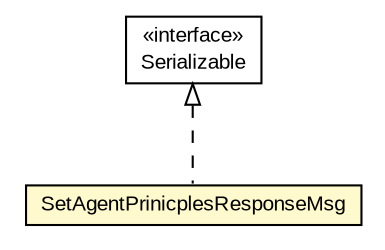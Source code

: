 #!/usr/local/bin/dot
#
# Class diagram 
# Generated by UMLGraph version R5_6-24-gf6e263 (http://www.umlgraph.org/)
#

digraph G {
	edge [fontname="arial",fontsize=10,labelfontname="arial",labelfontsize=10];
	node [fontname="arial",fontsize=10,shape=plaintext];
	nodesep=0.25;
	ranksep=0.5;
	// org.miloss.fgsms.services.interfaces.policyconfiguration.SetAgentPrinicplesResponseMsg
	c1078273 [label=<<table title="org.miloss.fgsms.services.interfaces.policyconfiguration.SetAgentPrinicplesResponseMsg" border="0" cellborder="1" cellspacing="0" cellpadding="2" port="p" bgcolor="lemonChiffon" href="./SetAgentPrinicplesResponseMsg.html">
		<tr><td><table border="0" cellspacing="0" cellpadding="1">
<tr><td align="center" balign="center"> SetAgentPrinicplesResponseMsg </td></tr>
		</table></td></tr>
		</table>>, URL="./SetAgentPrinicplesResponseMsg.html", fontname="arial", fontcolor="black", fontsize=10.0];
	//org.miloss.fgsms.services.interfaces.policyconfiguration.SetAgentPrinicplesResponseMsg implements java.io.Serializable
	c1078969:p -> c1078273:p [dir=back,arrowtail=empty,style=dashed];
	// java.io.Serializable
	c1078969 [label=<<table title="java.io.Serializable" border="0" cellborder="1" cellspacing="0" cellpadding="2" port="p" href="http://java.sun.com/j2se/1.4.2/docs/api/java/io/Serializable.html">
		<tr><td><table border="0" cellspacing="0" cellpadding="1">
<tr><td align="center" balign="center"> &#171;interface&#187; </td></tr>
<tr><td align="center" balign="center"> Serializable </td></tr>
		</table></td></tr>
		</table>>, URL="http://java.sun.com/j2se/1.4.2/docs/api/java/io/Serializable.html", fontname="arial", fontcolor="black", fontsize=10.0];
}

